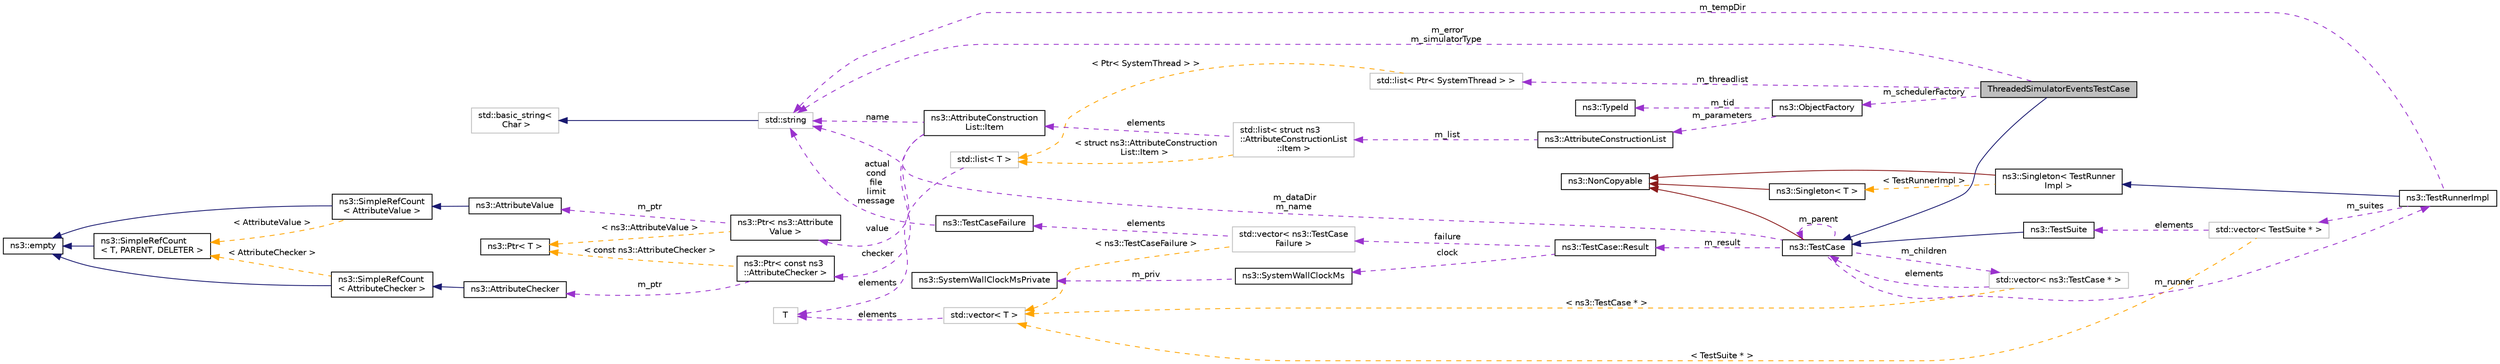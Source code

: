 digraph "ThreadedSimulatorEventsTestCase"
{
 // LATEX_PDF_SIZE
  edge [fontname="Helvetica",fontsize="10",labelfontname="Helvetica",labelfontsize="10"];
  node [fontname="Helvetica",fontsize="10",shape=record];
  rankdir="LR";
  Node1 [label="ThreadedSimulatorEventsTestCase",height=0.2,width=0.4,color="black", fillcolor="grey75", style="filled", fontcolor="black",tooltip=" "];
  Node2 -> Node1 [dir="back",color="midnightblue",fontsize="10",style="solid",fontname="Helvetica"];
  Node2 [label="ns3::TestCase",height=0.2,width=0.4,color="black", fillcolor="white", style="filled",URL="$classns3_1_1_test_case.html",tooltip="encapsulates test code"];
  Node3 -> Node2 [dir="back",color="firebrick4",fontsize="10",style="solid",fontname="Helvetica"];
  Node3 [label="ns3::NonCopyable",height=0.2,width=0.4,color="black", fillcolor="white", style="filled",URL="$classns3_1_1_non_copyable.html",tooltip="A base class for (non-Singleton) objects which shouldn't be copied."];
  Node4 -> Node2 [dir="back",color="darkorchid3",fontsize="10",style="dashed",label=" m_children" ,fontname="Helvetica"];
  Node4 [label="std::vector\< ns3::TestCase * \>",height=0.2,width=0.4,color="grey75", fillcolor="white", style="filled",tooltip=" "];
  Node2 -> Node4 [dir="back",color="darkorchid3",fontsize="10",style="dashed",label=" elements" ,fontname="Helvetica"];
  Node5 -> Node4 [dir="back",color="orange",fontsize="10",style="dashed",label=" \< ns3::TestCase * \>" ,fontname="Helvetica"];
  Node5 [label="std::vector\< T \>",height=0.2,width=0.4,color="grey75", fillcolor="white", style="filled",tooltip=" "];
  Node6 -> Node5 [dir="back",color="darkorchid3",fontsize="10",style="dashed",label=" elements" ,fontname="Helvetica"];
  Node6 [label="T",height=0.2,width=0.4,color="grey75", fillcolor="white", style="filled",tooltip=" "];
  Node7 -> Node2 [dir="back",color="darkorchid3",fontsize="10",style="dashed",label=" m_dataDir\nm_name" ,fontname="Helvetica"];
  Node7 [label="std::string",height=0.2,width=0.4,color="grey75", fillcolor="white", style="filled",tooltip=" "];
  Node8 -> Node7 [dir="back",color="midnightblue",fontsize="10",style="solid",fontname="Helvetica"];
  Node8 [label="std::basic_string\<\l Char \>",height=0.2,width=0.4,color="grey75", fillcolor="white", style="filled",tooltip=" "];
  Node9 -> Node2 [dir="back",color="darkorchid3",fontsize="10",style="dashed",label=" m_runner" ,fontname="Helvetica"];
  Node9 [label="ns3::TestRunnerImpl",height=0.2,width=0.4,color="black", fillcolor="white", style="filled",URL="$classns3_1_1_test_runner_impl.html",tooltip="Container for all tests."];
  Node10 -> Node9 [dir="back",color="midnightblue",fontsize="10",style="solid",fontname="Helvetica"];
  Node10 [label="ns3::Singleton\< TestRunner\lImpl \>",height=0.2,width=0.4,color="black", fillcolor="white", style="filled",URL="$classns3_1_1_singleton.html",tooltip=" "];
  Node3 -> Node10 [dir="back",color="firebrick4",fontsize="10",style="solid",fontname="Helvetica"];
  Node11 -> Node10 [dir="back",color="orange",fontsize="10",style="dashed",label=" \< TestRunnerImpl \>" ,fontname="Helvetica"];
  Node11 [label="ns3::Singleton\< T \>",height=0.2,width=0.4,color="black", fillcolor="white", style="filled",URL="$classns3_1_1_singleton.html",tooltip="A template singleton."];
  Node3 -> Node11 [dir="back",color="firebrick4",fontsize="10",style="solid",fontname="Helvetica"];
  Node12 -> Node9 [dir="back",color="darkorchid3",fontsize="10",style="dashed",label=" m_suites" ,fontname="Helvetica"];
  Node12 [label="std::vector\< TestSuite * \>",height=0.2,width=0.4,color="grey75", fillcolor="white", style="filled",tooltip=" "];
  Node13 -> Node12 [dir="back",color="darkorchid3",fontsize="10",style="dashed",label=" elements" ,fontname="Helvetica"];
  Node13 [label="ns3::TestSuite",height=0.2,width=0.4,color="black", fillcolor="white", style="filled",URL="$classns3_1_1_test_suite.html",tooltip="A suite of tests to run."];
  Node2 -> Node13 [dir="back",color="midnightblue",fontsize="10",style="solid",fontname="Helvetica"];
  Node5 -> Node12 [dir="back",color="orange",fontsize="10",style="dashed",label=" \< TestSuite * \>" ,fontname="Helvetica"];
  Node7 -> Node9 [dir="back",color="darkorchid3",fontsize="10",style="dashed",label=" m_tempDir" ,fontname="Helvetica"];
  Node2 -> Node2 [dir="back",color="darkorchid3",fontsize="10",style="dashed",label=" m_parent" ,fontname="Helvetica"];
  Node14 -> Node2 [dir="back",color="darkorchid3",fontsize="10",style="dashed",label=" m_result" ,fontname="Helvetica"];
  Node14 [label="ns3::TestCase::Result",height=0.2,width=0.4,color="black", fillcolor="white", style="filled",URL="$structns3_1_1_test_case_1_1_result.html",tooltip="Container for results from a TestCase."];
  Node15 -> Node14 [dir="back",color="darkorchid3",fontsize="10",style="dashed",label=" failure" ,fontname="Helvetica"];
  Node15 [label="std::vector\< ns3::TestCase\lFailure \>",height=0.2,width=0.4,color="grey75", fillcolor="white", style="filled",tooltip=" "];
  Node16 -> Node15 [dir="back",color="darkorchid3",fontsize="10",style="dashed",label=" elements" ,fontname="Helvetica"];
  Node16 [label="ns3::TestCaseFailure",height=0.2,width=0.4,color="black", fillcolor="white", style="filled",URL="$structns3_1_1_test_case_failure.html",tooltip="Container for details of a test failure."];
  Node7 -> Node16 [dir="back",color="darkorchid3",fontsize="10",style="dashed",label=" actual\ncond\nfile\nlimit\nmessage" ,fontname="Helvetica"];
  Node5 -> Node15 [dir="back",color="orange",fontsize="10",style="dashed",label=" \< ns3::TestCaseFailure \>" ,fontname="Helvetica"];
  Node17 -> Node14 [dir="back",color="darkorchid3",fontsize="10",style="dashed",label=" clock" ,fontname="Helvetica"];
  Node17 [label="ns3::SystemWallClockMs",height=0.2,width=0.4,color="black", fillcolor="white", style="filled",URL="$classns3_1_1_system_wall_clock_ms.html",tooltip="Measure elapsed wall clock time in milliseconds."];
  Node18 -> Node17 [dir="back",color="darkorchid3",fontsize="10",style="dashed",label=" m_priv" ,fontname="Helvetica"];
  Node18 [label="ns3::SystemWallClockMsPrivate",height=0.2,width=0.4,color="black", fillcolor="white", style="filled",URL="$classns3_1_1_system_wall_clock_ms_private.html",tooltip="System-dependent implementation for SystemWallClockMs."];
  Node19 -> Node1 [dir="back",color="darkorchid3",fontsize="10",style="dashed",label=" m_threadlist" ,fontname="Helvetica"];
  Node19 [label="std::list\< Ptr\< SystemThread \> \>",height=0.2,width=0.4,color="grey75", fillcolor="white", style="filled",tooltip=" "];
  Node20 -> Node19 [dir="back",color="orange",fontsize="10",style="dashed",label=" \< Ptr\< SystemThread \> \>" ,fontname="Helvetica"];
  Node20 [label="std::list\< T \>",height=0.2,width=0.4,color="grey75", fillcolor="white", style="filled",tooltip=" "];
  Node6 -> Node20 [dir="back",color="darkorchid3",fontsize="10",style="dashed",label=" elements" ,fontname="Helvetica"];
  Node21 -> Node1 [dir="back",color="darkorchid3",fontsize="10",style="dashed",label=" m_schedulerFactory" ,fontname="Helvetica"];
  Node21 [label="ns3::ObjectFactory",height=0.2,width=0.4,color="black", fillcolor="white", style="filled",URL="$classns3_1_1_object_factory.html",tooltip="Instantiate subclasses of ns3::Object."];
  Node22 -> Node21 [dir="back",color="darkorchid3",fontsize="10",style="dashed",label=" m_tid" ,fontname="Helvetica"];
  Node22 [label="ns3::TypeId",height=0.2,width=0.4,color="black", fillcolor="white", style="filled",URL="$classns3_1_1_type_id.html",tooltip="a unique identifier for an interface."];
  Node23 -> Node21 [dir="back",color="darkorchid3",fontsize="10",style="dashed",label=" m_parameters" ,fontname="Helvetica"];
  Node23 [label="ns3::AttributeConstructionList",height=0.2,width=0.4,color="black", fillcolor="white", style="filled",URL="$classns3_1_1_attribute_construction_list.html",tooltip="List of Attribute name, value and checker triples used to construct Objects."];
  Node24 -> Node23 [dir="back",color="darkorchid3",fontsize="10",style="dashed",label=" m_list" ,fontname="Helvetica"];
  Node24 [label="std::list\< struct ns3\l::AttributeConstructionList\l::Item \>",height=0.2,width=0.4,color="grey75", fillcolor="white", style="filled",tooltip=" "];
  Node25 -> Node24 [dir="back",color="darkorchid3",fontsize="10",style="dashed",label=" elements" ,fontname="Helvetica"];
  Node25 [label="ns3::AttributeConstruction\lList::Item",height=0.2,width=0.4,color="black", fillcolor="white", style="filled",URL="$structns3_1_1_attribute_construction_list_1_1_item.html",tooltip="A single Attribute triple."];
  Node7 -> Node25 [dir="back",color="darkorchid3",fontsize="10",style="dashed",label=" name" ,fontname="Helvetica"];
  Node26 -> Node25 [dir="back",color="darkorchid3",fontsize="10",style="dashed",label=" value" ,fontname="Helvetica"];
  Node26 [label="ns3::Ptr\< ns3::Attribute\lValue \>",height=0.2,width=0.4,color="black", fillcolor="white", style="filled",URL="$classns3_1_1_ptr.html",tooltip=" "];
  Node27 -> Node26 [dir="back",color="darkorchid3",fontsize="10",style="dashed",label=" m_ptr" ,fontname="Helvetica"];
  Node27 [label="ns3::AttributeValue",height=0.2,width=0.4,color="black", fillcolor="white", style="filled",URL="$classns3_1_1_attribute_value.html",tooltip="Hold a value for an Attribute."];
  Node28 -> Node27 [dir="back",color="midnightblue",fontsize="10",style="solid",fontname="Helvetica"];
  Node28 [label="ns3::SimpleRefCount\l\< AttributeValue \>",height=0.2,width=0.4,color="black", fillcolor="white", style="filled",URL="$classns3_1_1_simple_ref_count.html",tooltip=" "];
  Node29 -> Node28 [dir="back",color="midnightblue",fontsize="10",style="solid",fontname="Helvetica"];
  Node29 [label="ns3::empty",height=0.2,width=0.4,color="black", fillcolor="white", style="filled",URL="$classns3_1_1empty.html",tooltip="make Callback use a separate empty type"];
  Node30 -> Node28 [dir="back",color="orange",fontsize="10",style="dashed",label=" \< AttributeValue \>" ,fontname="Helvetica"];
  Node30 [label="ns3::SimpleRefCount\l\< T, PARENT, DELETER \>",height=0.2,width=0.4,color="black", fillcolor="white", style="filled",URL="$classns3_1_1_simple_ref_count.html",tooltip="A template-based reference counting class."];
  Node29 -> Node30 [dir="back",color="midnightblue",fontsize="10",style="solid",fontname="Helvetica"];
  Node31 -> Node26 [dir="back",color="orange",fontsize="10",style="dashed",label=" \< ns3::AttributeValue \>" ,fontname="Helvetica"];
  Node31 [label="ns3::Ptr\< T \>",height=0.2,width=0.4,color="black", fillcolor="white", style="filled",URL="$classns3_1_1_ptr.html",tooltip="Smart pointer class similar to boost::intrusive_ptr."];
  Node32 -> Node25 [dir="back",color="darkorchid3",fontsize="10",style="dashed",label=" checker" ,fontname="Helvetica"];
  Node32 [label="ns3::Ptr\< const ns3\l::AttributeChecker \>",height=0.2,width=0.4,color="black", fillcolor="white", style="filled",URL="$classns3_1_1_ptr.html",tooltip=" "];
  Node33 -> Node32 [dir="back",color="darkorchid3",fontsize="10",style="dashed",label=" m_ptr" ,fontname="Helvetica"];
  Node33 [label="ns3::AttributeChecker",height=0.2,width=0.4,color="black", fillcolor="white", style="filled",URL="$classns3_1_1_attribute_checker.html",tooltip="Represent the type of an attribute."];
  Node34 -> Node33 [dir="back",color="midnightblue",fontsize="10",style="solid",fontname="Helvetica"];
  Node34 [label="ns3::SimpleRefCount\l\< AttributeChecker \>",height=0.2,width=0.4,color="black", fillcolor="white", style="filled",URL="$classns3_1_1_simple_ref_count.html",tooltip=" "];
  Node29 -> Node34 [dir="back",color="midnightblue",fontsize="10",style="solid",fontname="Helvetica"];
  Node30 -> Node34 [dir="back",color="orange",fontsize="10",style="dashed",label=" \< AttributeChecker \>" ,fontname="Helvetica"];
  Node31 -> Node32 [dir="back",color="orange",fontsize="10",style="dashed",label=" \< const ns3::AttributeChecker \>" ,fontname="Helvetica"];
  Node20 -> Node24 [dir="back",color="orange",fontsize="10",style="dashed",label=" \< struct ns3::AttributeConstruction\lList::Item \>" ,fontname="Helvetica"];
  Node7 -> Node1 [dir="back",color="darkorchid3",fontsize="10",style="dashed",label=" m_error\nm_simulatorType" ,fontname="Helvetica"];
}
